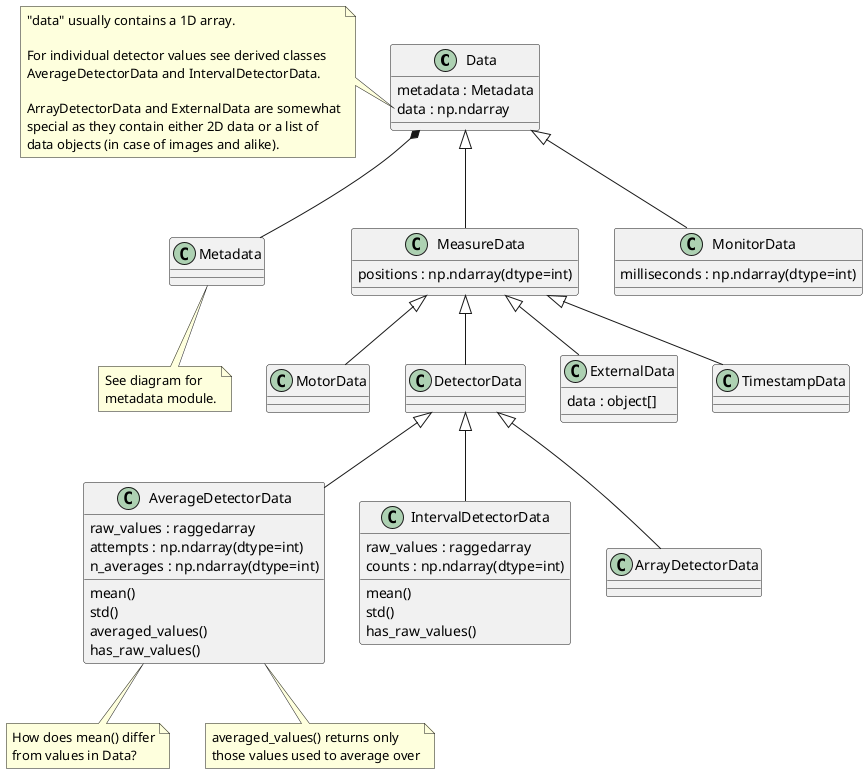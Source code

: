 @startuml
'skinparam dpi 150

class Data {
    metadata : Metadata
    data : np.ndarray
}
note left of Data::data
    "data" usually contains a 1D array.

    For individual detector values see derived classes
    AverageDetectorData and IntervalDetectorData.

    ArrayDetectorData and ExternalData are somewhat
    special as they contain either 2D data or a list of
    data objects (in case of images and alike).
end note

class Metadata {
}
note bottom: See diagram for\nmetadata module.

class MeasureData {
    {field} positions : np.ndarray(dtype=int)
}

class MonitorData {
    {field} milliseconds : np.ndarray(dtype=int)
}

class MotorData {
}

class DetectorData {
}

class ExternalData {
    data : object[]
}

class TimestampData {
}

class AverageDetectorData {
    raw_values : raggedarray
    {field} attempts : np.ndarray(dtype=int)
    {field} n_averages : np.ndarray(dtype=int)
    mean()
    std()
    averaged_values()
    has_raw_values()
}
note bottom: How does mean() differ\nfrom values in Data?
note bottom of AverageDetectorData: averaged_values() returns only\nthose values used to average over

class IntervalDetectorData {
    raw_values : raggedarray
    {field} counts : np.ndarray(dtype=int)
    mean()
    std()
    has_raw_values()
}

class ArrayDetectorData {
}

Data *-- Metadata
Data <|-- MeasureData
Data <|-- MonitorData
MeasureData <|-- MotorData
MeasureData <|-- DetectorData
MeasureData <|-- ExternalData
MeasureData <|-- TimestampData
DetectorData <|-- AverageDetectorData
DetectorData <|-- IntervalDetectorData
DetectorData <|-- ArrayDetectorData

@enduml

